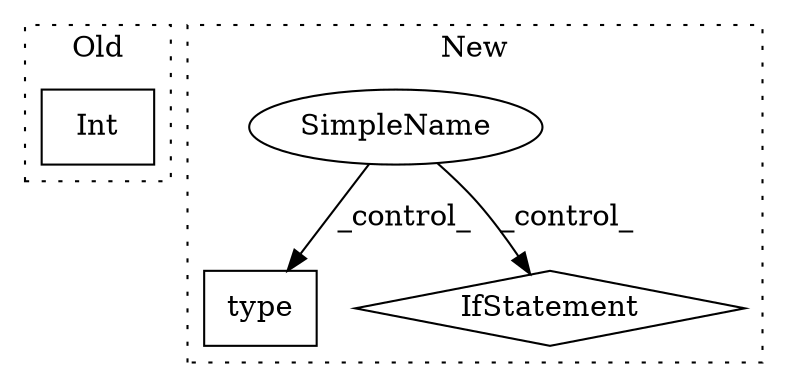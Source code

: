 digraph G {
subgraph cluster0 {
1 [label="Int" a="32" s="7689,7706" l="4,1" shape="box"];
label = "Old";
style="dotted";
}
subgraph cluster1 {
2 [label="type" a="32" s="8116,8134" l="5,1" shape="box"];
3 [label="SimpleName" a="42" s="" l="" shape="ellipse"];
4 [label="IfStatement" a="25" s="7895,7964" l="4,2" shape="diamond"];
label = "New";
style="dotted";
}
3 -> 2 [label="_control_"];
3 -> 4 [label="_control_"];
}